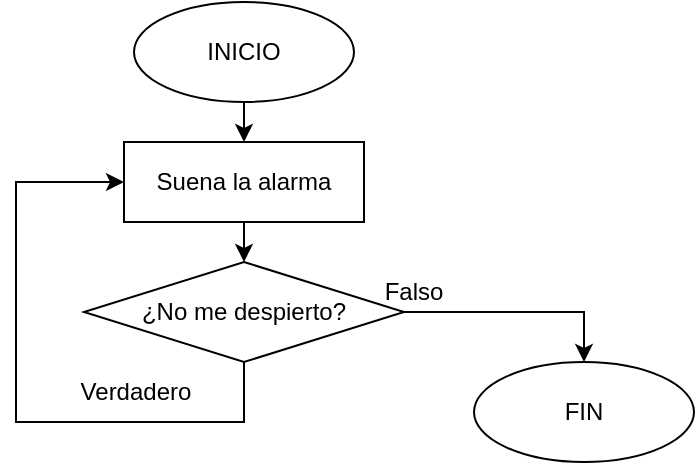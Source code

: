 <mxfile version="21.6.5" type="device">
  <diagram id="C5RBs43oDa-KdzZeNtuy" name="Page-1">
    <mxGraphModel dx="592" dy="346" grid="1" gridSize="10" guides="1" tooltips="1" connect="1" arrows="1" fold="1" page="1" pageScale="1" pageWidth="827" pageHeight="1169" math="0" shadow="0">
      <root>
        <mxCell id="WIyWlLk6GJQsqaUBKTNV-0" />
        <mxCell id="WIyWlLk6GJQsqaUBKTNV-1" parent="WIyWlLk6GJQsqaUBKTNV-0" />
        <mxCell id="1PKnD66N_ytpsI6tjwpz-7" style="edgeStyle=orthogonalEdgeStyle;rounded=0;orthogonalLoop=1;jettySize=auto;html=1;exitX=0.5;exitY=1;exitDx=0;exitDy=0;entryX=0.5;entryY=0;entryDx=0;entryDy=0;" parent="WIyWlLk6GJQsqaUBKTNV-1" source="1PKnD66N_ytpsI6tjwpz-0" target="tS8XAzBt40dcEi6n32sI-0" edge="1">
          <mxGeometry relative="1" as="geometry">
            <mxPoint x="480" y="154" as="targetPoint" />
          </mxGeometry>
        </mxCell>
        <mxCell id="1PKnD66N_ytpsI6tjwpz-0" value="INICIO" style="ellipse;whiteSpace=wrap;html=1;" parent="WIyWlLk6GJQsqaUBKTNV-1" vertex="1">
          <mxGeometry x="459" y="110" width="110" height="50" as="geometry" />
        </mxCell>
        <mxCell id="1PKnD66N_ytpsI6tjwpz-1" value="FIN" style="ellipse;whiteSpace=wrap;html=1;" parent="WIyWlLk6GJQsqaUBKTNV-1" vertex="1">
          <mxGeometry x="629" y="290" width="110" height="50" as="geometry" />
        </mxCell>
        <mxCell id="1PKnD66N_ytpsI6tjwpz-8" style="edgeStyle=orthogonalEdgeStyle;rounded=0;orthogonalLoop=1;jettySize=auto;html=1;exitX=0.5;exitY=1;exitDx=0;exitDy=0;entryX=0.5;entryY=0;entryDx=0;entryDy=0;" parent="WIyWlLk6GJQsqaUBKTNV-1" target="1PKnD66N_ytpsI6tjwpz-5" edge="1">
          <mxGeometry relative="1" as="geometry">
            <mxPoint x="514" y="220" as="sourcePoint" />
          </mxGeometry>
        </mxCell>
        <mxCell id="1PKnD66N_ytpsI6tjwpz-13" style="edgeStyle=orthogonalEdgeStyle;rounded=0;orthogonalLoop=1;jettySize=auto;html=1;exitX=1;exitY=0.5;exitDx=0;exitDy=0;entryX=0.5;entryY=0;entryDx=0;entryDy=0;" parent="WIyWlLk6GJQsqaUBKTNV-1" source="1PKnD66N_ytpsI6tjwpz-5" target="1PKnD66N_ytpsI6tjwpz-1" edge="1">
          <mxGeometry relative="1" as="geometry" />
        </mxCell>
        <mxCell id="tS8XAzBt40dcEi6n32sI-5" style="edgeStyle=orthogonalEdgeStyle;rounded=0;orthogonalLoop=1;jettySize=auto;html=1;exitX=0.5;exitY=1;exitDx=0;exitDy=0;entryX=0;entryY=0.5;entryDx=0;entryDy=0;" edge="1" parent="WIyWlLk6GJQsqaUBKTNV-1" source="1PKnD66N_ytpsI6tjwpz-5" target="tS8XAzBt40dcEi6n32sI-0">
          <mxGeometry relative="1" as="geometry">
            <Array as="points">
              <mxPoint x="514" y="320" />
              <mxPoint x="400" y="320" />
              <mxPoint x="400" y="200" />
            </Array>
          </mxGeometry>
        </mxCell>
        <mxCell id="1PKnD66N_ytpsI6tjwpz-5" value="¿No me despierto?" style="rhombus;whiteSpace=wrap;html=1;" parent="WIyWlLk6GJQsqaUBKTNV-1" vertex="1">
          <mxGeometry x="434" y="240" width="160" height="50" as="geometry" />
        </mxCell>
        <mxCell id="1PKnD66N_ytpsI6tjwpz-11" value="Verdadero" style="text;html=1;strokeColor=none;fillColor=none;align=center;verticalAlign=middle;whiteSpace=wrap;rounded=0;" parent="WIyWlLk6GJQsqaUBKTNV-1" vertex="1">
          <mxGeometry x="430" y="290" width="60" height="30" as="geometry" />
        </mxCell>
        <mxCell id="1PKnD66N_ytpsI6tjwpz-14" value="Falso" style="text;html=1;strokeColor=none;fillColor=none;align=center;verticalAlign=middle;whiteSpace=wrap;rounded=0;" parent="WIyWlLk6GJQsqaUBKTNV-1" vertex="1">
          <mxGeometry x="569" y="240" width="60" height="30" as="geometry" />
        </mxCell>
        <mxCell id="tS8XAzBt40dcEi6n32sI-0" value="Suena la alarma" style="rounded=0;whiteSpace=wrap;html=1;" vertex="1" parent="WIyWlLk6GJQsqaUBKTNV-1">
          <mxGeometry x="454" y="180" width="120" height="40" as="geometry" />
        </mxCell>
      </root>
    </mxGraphModel>
  </diagram>
</mxfile>
